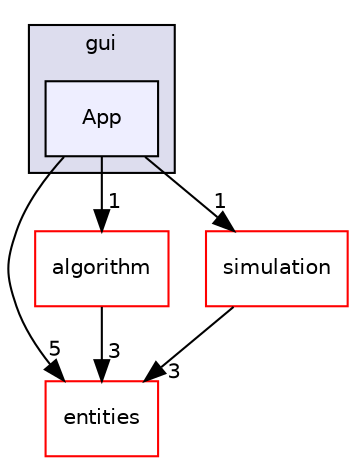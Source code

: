digraph "C:/Users/ququq/Desktop/Repository Local Projet/Trophic_Network/gui/App" {
  compound=true
  node [ fontsize="10", fontname="Helvetica"];
  edge [ labelfontsize="10", labelfontname="Helvetica"];
  subgraph clusterdir_c3d0b6be5bb4760826199717627d2316 {
    graph [ bgcolor="#ddddee", pencolor="black", label="gui" fontname="Helvetica", fontsize="10", URL="dir_c3d0b6be5bb4760826199717627d2316.html"]
  dir_3b3d591bbbcce8d6a53922bf2b3d3133 [shape=box, label="App", style="filled", fillcolor="#eeeeff", pencolor="black", URL="dir_3b3d591bbbcce8d6a53922bf2b3d3133.html"];
  }
  dir_5f80013d9f8a3f0528e3199f2c210c49 [shape=box label="entities" fillcolor="white" style="filled" color="red" URL="dir_5f80013d9f8a3f0528e3199f2c210c49.html"];
  dir_c9a6350904661503d4a5976040e42bdb [shape=box label="algorithm" fillcolor="white" style="filled" color="red" URL="dir_c9a6350904661503d4a5976040e42bdb.html"];
  dir_a929f530a25c55a4c5cc63130691af8b [shape=box label="simulation" fillcolor="white" style="filled" color="red" URL="dir_a929f530a25c55a4c5cc63130691af8b.html"];
  dir_c9a6350904661503d4a5976040e42bdb->dir_5f80013d9f8a3f0528e3199f2c210c49 [headlabel="3", labeldistance=1.5 headhref="dir_000002_000005.html"];
  dir_a929f530a25c55a4c5cc63130691af8b->dir_5f80013d9f8a3f0528e3199f2c210c49 [headlabel="3", labeldistance=1.5 headhref="dir_000013_000005.html"];
  dir_3b3d591bbbcce8d6a53922bf2b3d3133->dir_5f80013d9f8a3f0528e3199f2c210c49 [headlabel="5", labeldistance=1.5 headhref="dir_000012_000005.html"];
  dir_3b3d591bbbcce8d6a53922bf2b3d3133->dir_c9a6350904661503d4a5976040e42bdb [headlabel="1", labeldistance=1.5 headhref="dir_000012_000002.html"];
  dir_3b3d591bbbcce8d6a53922bf2b3d3133->dir_a929f530a25c55a4c5cc63130691af8b [headlabel="1", labeldistance=1.5 headhref="dir_000012_000013.html"];
}
